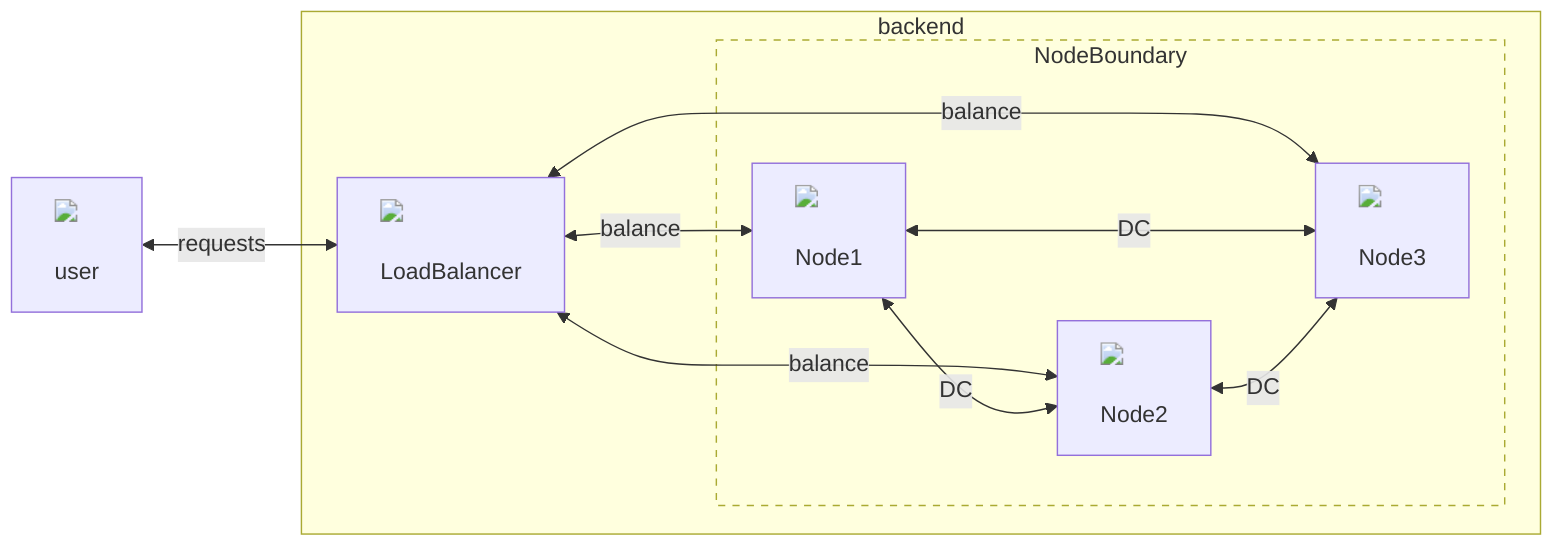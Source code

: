 flowchart LR
    user[<img src='https://cdn.iconscout.com/icon/free/png-512/free-development-2230922-1914286.png?f=webp&w=256' /> \nuser]
    LoadBalancer[<img src='https://cdn.iconscout.com/icon/premium/png-512-thumb/cluster-6375888-5339863.png?f=webp&w=256' /> \nLoadBalancer]
    user <-- requests --> LoadBalancer

    subgraph backend
        LoadBalancer <-- balance --> Node1
        LoadBalancer <-- balance --> Node2
        LoadBalancer <-- balance --> Node3

        subgraph NodeBoundary
            style NodeBoundary stroke-dasharray: 5

            Node1[<img src='https://cdn.iconscout.com/icon/premium/png-512-thumb/topology-11089227-8890593.png?f=webp&w=256' /> \nNode1]
            Node2[<img src='https://cdn.iconscout.com/icon/premium/png-512-thumb/topology-11089227-8890593.png?f=webp&w=256' /> \nNode2]
            Node3[<img src='https://cdn.iconscout.com/icon/premium/png-512-thumb/topology-11089227-8890593.png?f=webp&w=256' /> \nNode3]
            
            Node1 <-- DC --> Node2
            Node1 <-- DC --> Node3
            Node2 <-- DC --> Node3
        end
    end